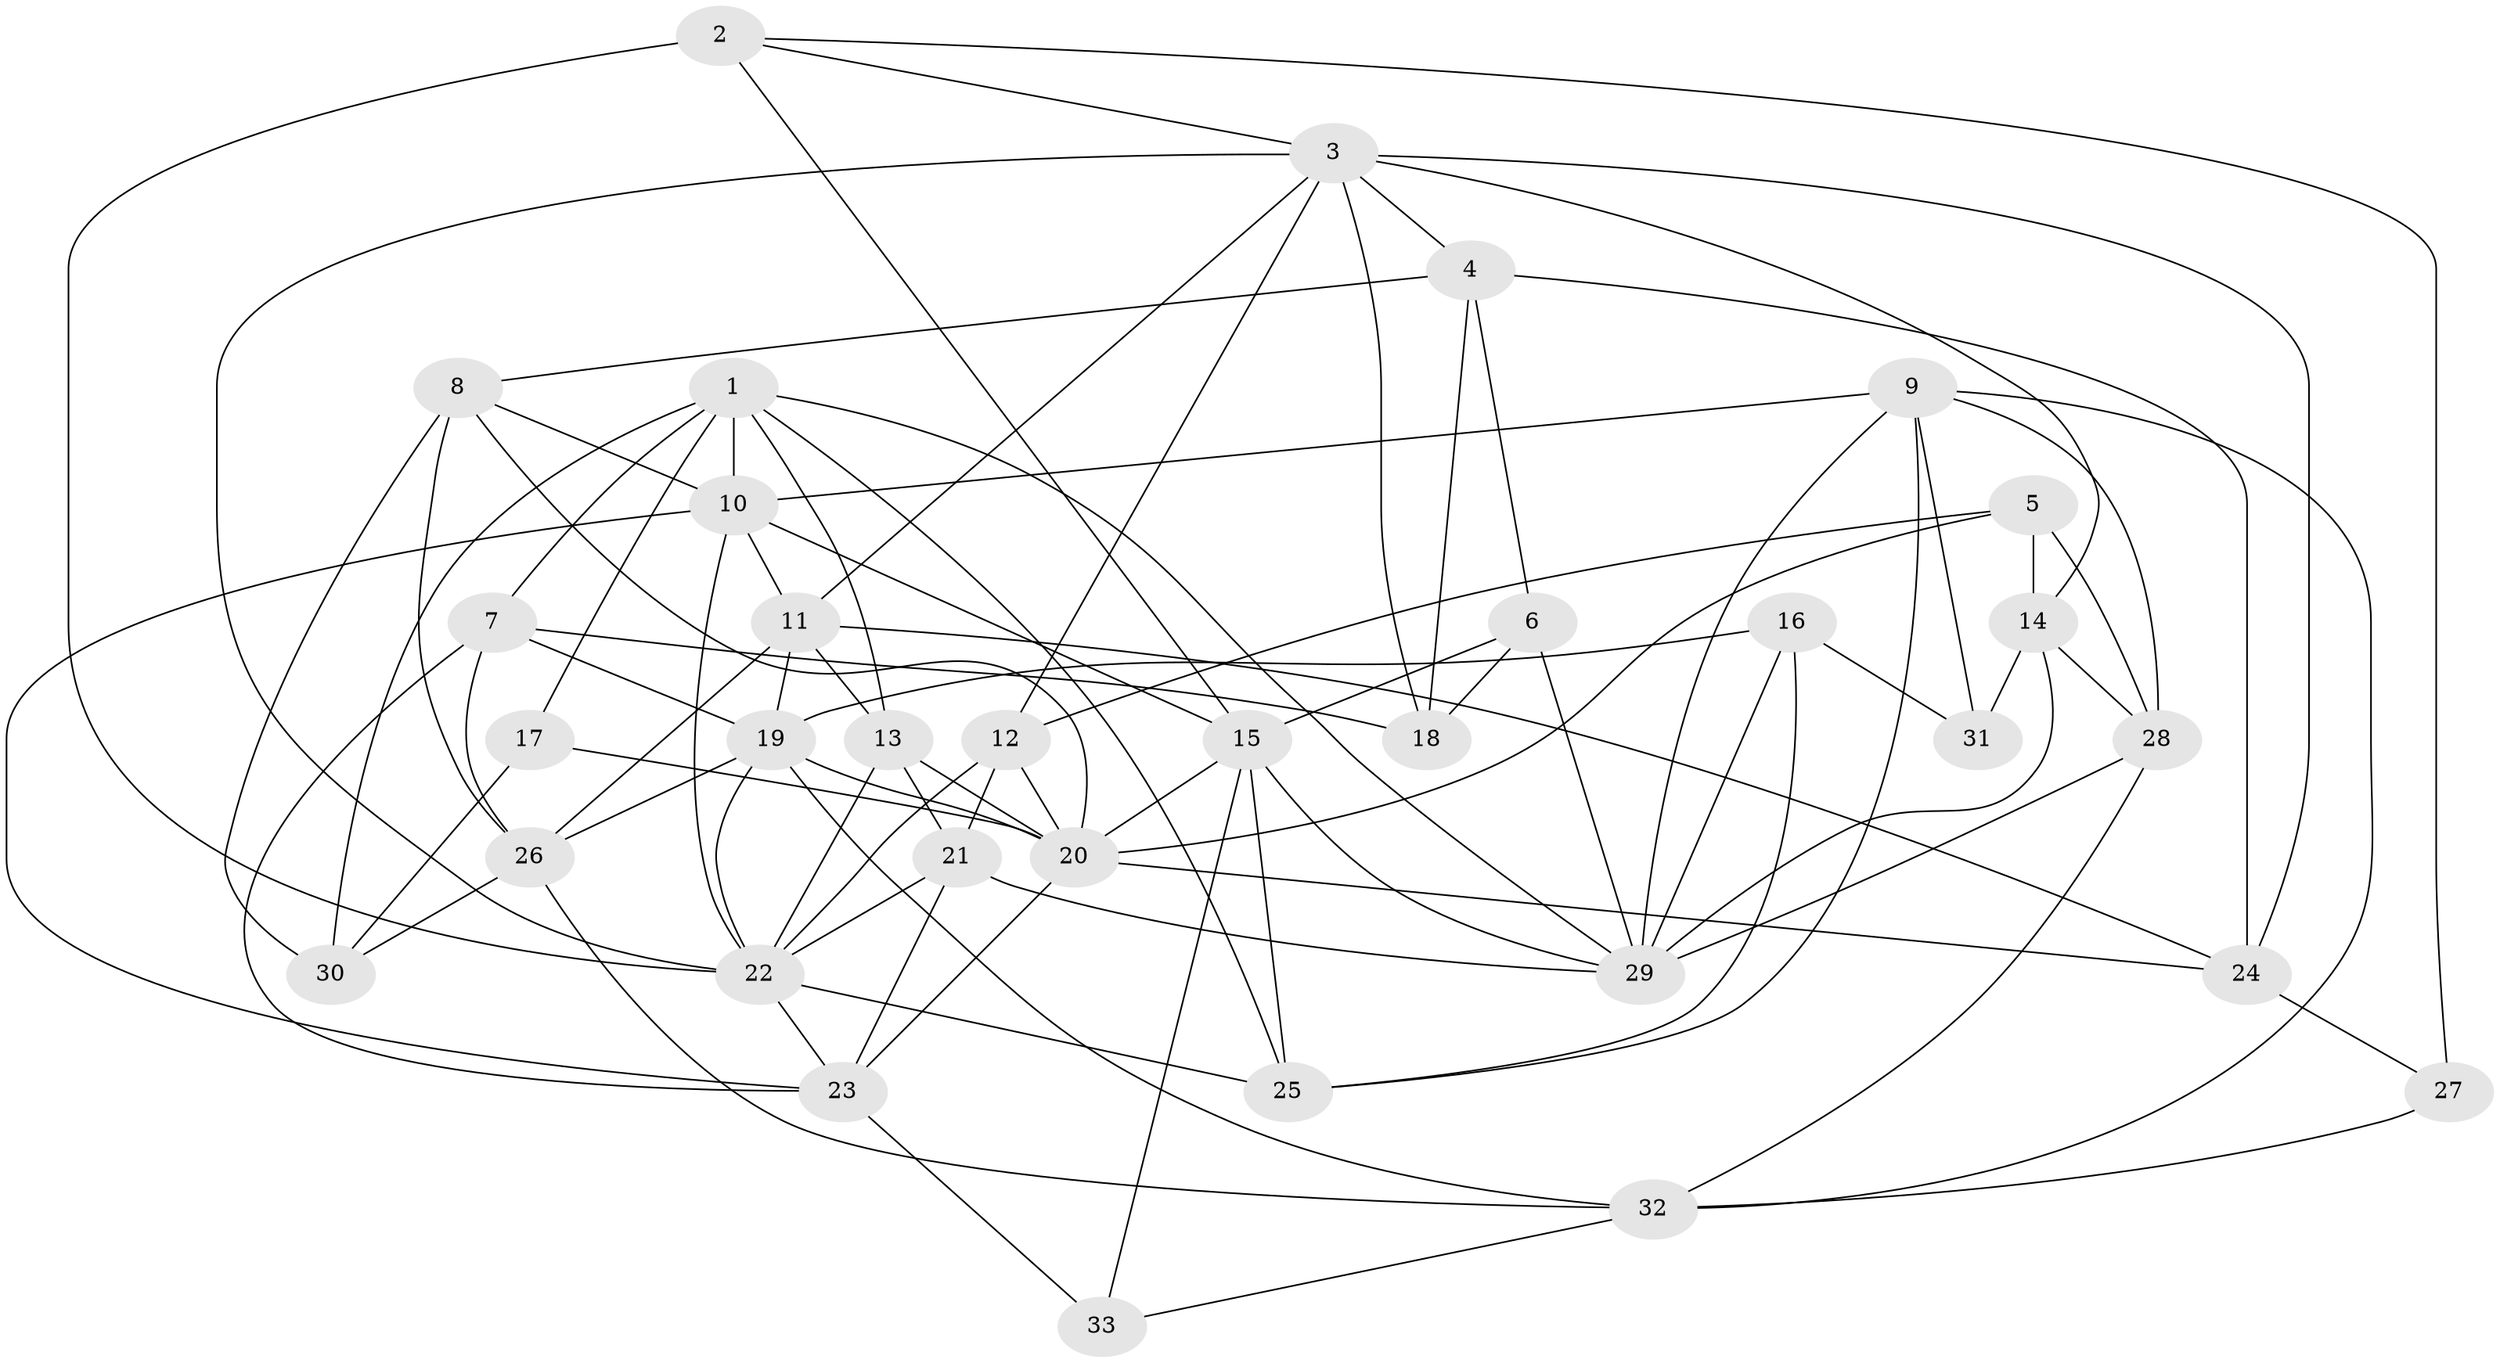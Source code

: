 // original degree distribution, {5: 0.13636363636363635, 3: 0.25757575757575757, 4: 0.3939393939393939, 6: 0.09090909090909091, 2: 0.09090909090909091, 7: 0.015151515151515152, 9: 0.015151515151515152}
// Generated by graph-tools (version 1.1) at 2025/02/03/09/25 03:02:15]
// undirected, 33 vertices, 89 edges
graph export_dot {
graph [start="1"]
  node [color=gray90,style=filled];
  1;
  2;
  3;
  4;
  5;
  6;
  7;
  8;
  9;
  10;
  11;
  12;
  13;
  14;
  15;
  16;
  17;
  18;
  19;
  20;
  21;
  22;
  23;
  24;
  25;
  26;
  27;
  28;
  29;
  30;
  31;
  32;
  33;
  1 -- 7 [weight=1.0];
  1 -- 10 [weight=2.0];
  1 -- 13 [weight=1.0];
  1 -- 17 [weight=1.0];
  1 -- 25 [weight=1.0];
  1 -- 29 [weight=1.0];
  1 -- 30 [weight=1.0];
  2 -- 3 [weight=1.0];
  2 -- 15 [weight=1.0];
  2 -- 22 [weight=1.0];
  2 -- 27 [weight=1.0];
  3 -- 4 [weight=1.0];
  3 -- 11 [weight=1.0];
  3 -- 12 [weight=1.0];
  3 -- 14 [weight=2.0];
  3 -- 18 [weight=1.0];
  3 -- 22 [weight=2.0];
  3 -- 24 [weight=1.0];
  4 -- 6 [weight=1.0];
  4 -- 8 [weight=1.0];
  4 -- 18 [weight=1.0];
  4 -- 24 [weight=1.0];
  5 -- 12 [weight=1.0];
  5 -- 14 [weight=2.0];
  5 -- 20 [weight=1.0];
  5 -- 28 [weight=1.0];
  6 -- 15 [weight=2.0];
  6 -- 18 [weight=1.0];
  6 -- 29 [weight=1.0];
  7 -- 18 [weight=1.0];
  7 -- 19 [weight=1.0];
  7 -- 23 [weight=1.0];
  7 -- 26 [weight=1.0];
  8 -- 10 [weight=1.0];
  8 -- 20 [weight=1.0];
  8 -- 26 [weight=1.0];
  8 -- 30 [weight=1.0];
  9 -- 10 [weight=1.0];
  9 -- 25 [weight=1.0];
  9 -- 28 [weight=1.0];
  9 -- 29 [weight=1.0];
  9 -- 31 [weight=1.0];
  9 -- 32 [weight=1.0];
  10 -- 11 [weight=1.0];
  10 -- 15 [weight=1.0];
  10 -- 22 [weight=2.0];
  10 -- 23 [weight=1.0];
  11 -- 13 [weight=1.0];
  11 -- 19 [weight=2.0];
  11 -- 24 [weight=1.0];
  11 -- 26 [weight=1.0];
  12 -- 20 [weight=1.0];
  12 -- 21 [weight=1.0];
  12 -- 22 [weight=1.0];
  13 -- 20 [weight=1.0];
  13 -- 21 [weight=1.0];
  13 -- 22 [weight=1.0];
  14 -- 28 [weight=1.0];
  14 -- 29 [weight=1.0];
  14 -- 31 [weight=1.0];
  15 -- 20 [weight=1.0];
  15 -- 25 [weight=1.0];
  15 -- 29 [weight=1.0];
  15 -- 33 [weight=1.0];
  16 -- 19 [weight=1.0];
  16 -- 25 [weight=1.0];
  16 -- 29 [weight=2.0];
  16 -- 31 [weight=1.0];
  17 -- 20 [weight=1.0];
  17 -- 30 [weight=1.0];
  19 -- 20 [weight=1.0];
  19 -- 22 [weight=1.0];
  19 -- 26 [weight=1.0];
  19 -- 32 [weight=1.0];
  20 -- 23 [weight=1.0];
  20 -- 24 [weight=1.0];
  21 -- 22 [weight=2.0];
  21 -- 23 [weight=1.0];
  21 -- 29 [weight=1.0];
  22 -- 23 [weight=1.0];
  22 -- 25 [weight=1.0];
  23 -- 33 [weight=1.0];
  24 -- 27 [weight=1.0];
  26 -- 30 [weight=1.0];
  26 -- 32 [weight=1.0];
  27 -- 32 [weight=1.0];
  28 -- 29 [weight=1.0];
  28 -- 32 [weight=1.0];
  32 -- 33 [weight=1.0];
}
